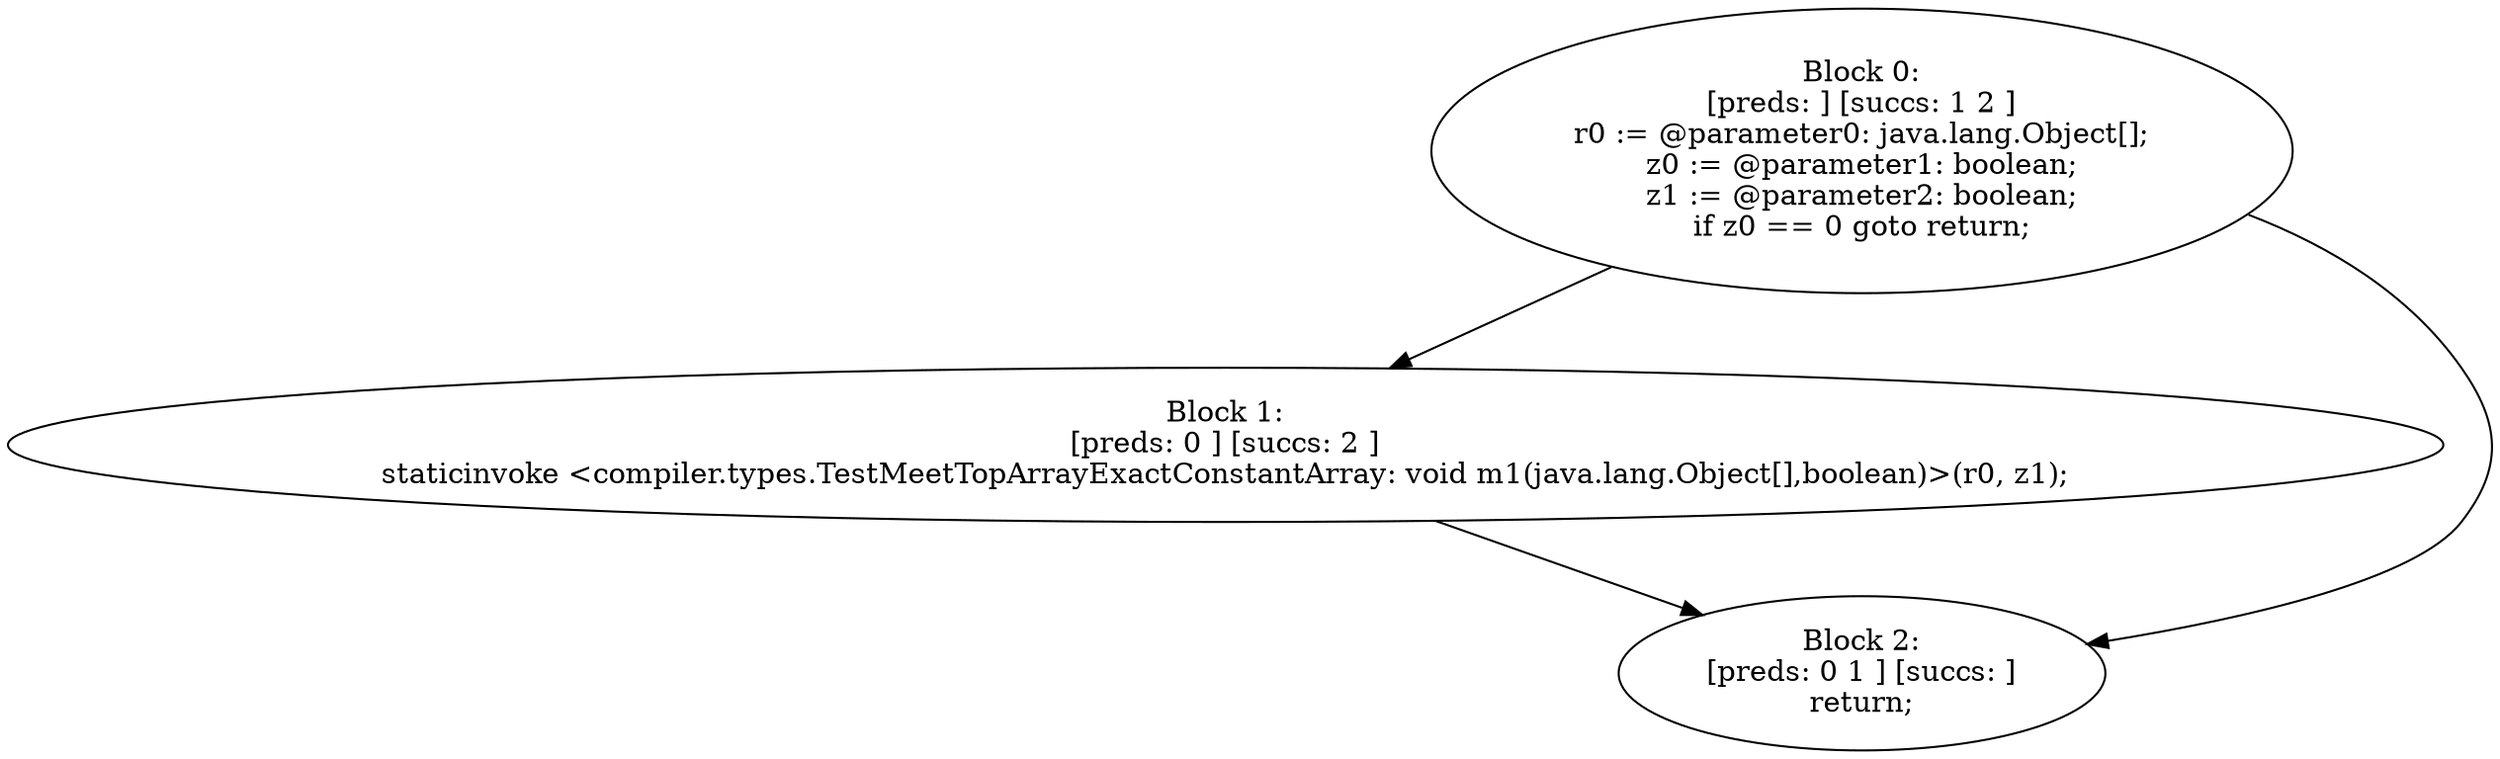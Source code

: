 digraph "unitGraph" {
    "Block 0:
[preds: ] [succs: 1 2 ]
r0 := @parameter0: java.lang.Object[];
z0 := @parameter1: boolean;
z1 := @parameter2: boolean;
if z0 == 0 goto return;
"
    "Block 1:
[preds: 0 ] [succs: 2 ]
staticinvoke <compiler.types.TestMeetTopArrayExactConstantArray: void m1(java.lang.Object[],boolean)>(r0, z1);
"
    "Block 2:
[preds: 0 1 ] [succs: ]
return;
"
    "Block 0:
[preds: ] [succs: 1 2 ]
r0 := @parameter0: java.lang.Object[];
z0 := @parameter1: boolean;
z1 := @parameter2: boolean;
if z0 == 0 goto return;
"->"Block 1:
[preds: 0 ] [succs: 2 ]
staticinvoke <compiler.types.TestMeetTopArrayExactConstantArray: void m1(java.lang.Object[],boolean)>(r0, z1);
";
    "Block 0:
[preds: ] [succs: 1 2 ]
r0 := @parameter0: java.lang.Object[];
z0 := @parameter1: boolean;
z1 := @parameter2: boolean;
if z0 == 0 goto return;
"->"Block 2:
[preds: 0 1 ] [succs: ]
return;
";
    "Block 1:
[preds: 0 ] [succs: 2 ]
staticinvoke <compiler.types.TestMeetTopArrayExactConstantArray: void m1(java.lang.Object[],boolean)>(r0, z1);
"->"Block 2:
[preds: 0 1 ] [succs: ]
return;
";
}
